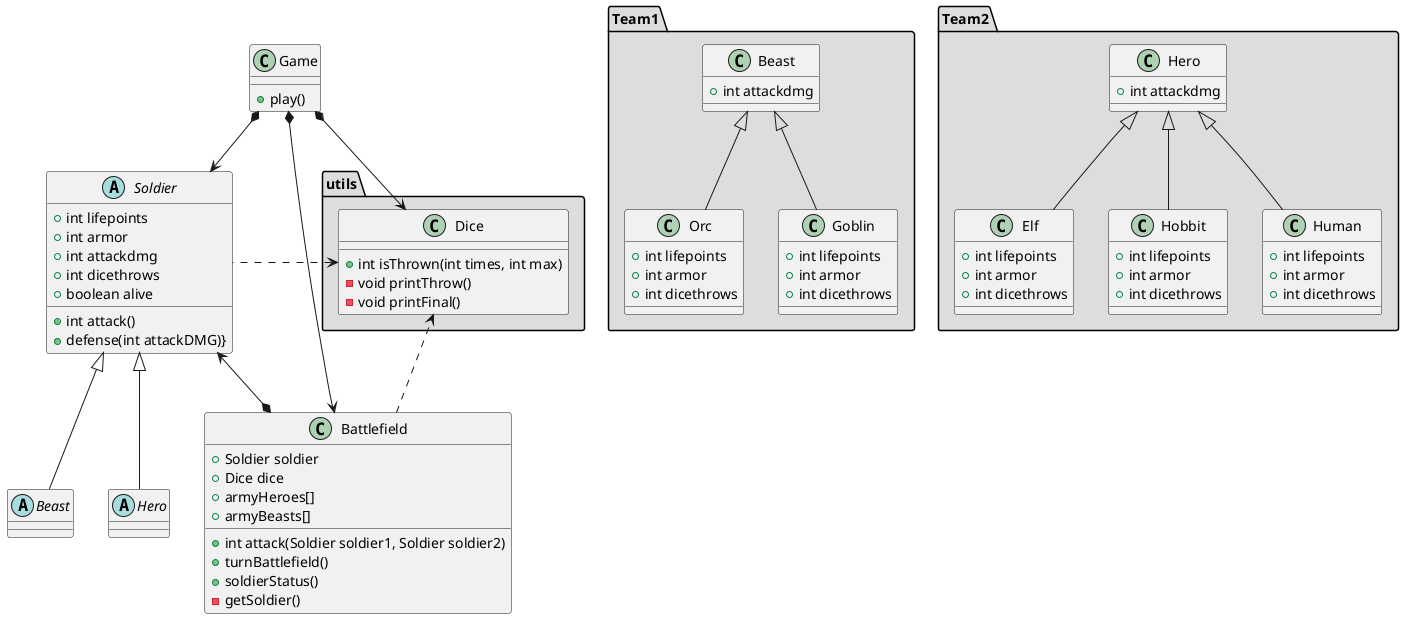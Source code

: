 @startuml LOTR

class Game
abstract class Soldier
abstract class Beast
abstract class Hero


Game *-down-> Soldier
Game *-down-> Battlefield
Game : +play()

package utils #DDDDDD {
    class Dice{
        +int isThrown(int times, int max)
        -void printThrow()
        -void printFinal()
}
}
Dice <-up-* Game
Dice <.. Soldier

class Battlefield{
+ Soldier soldier
+ Dice dice
+ armyHeroes[]
+ armyBeasts[]
+int attack(Soldier soldier1, Soldier soldier2)
+turnBattlefield()
+soldierStatus()
-getSoldier()
}

Battlefield *-up-> Soldier
Battlefield ..> Dice

abstract class Soldier{
    +int lifepoints
    +int armor
    +int attackdmg
    +int dicethrows
    +boolean alive
    +int attack() 
    +defense(int attackDMG)}
}
package Team1 #DDDDDD {
    Soldier <|-down- Beast
    class Beast{
        +int attackdmg
    }
    Beast <|-down- Orc
    Beast <|-down- Goblin
    Class Orc {   
    +int lifepoints
    +int armor
    +int dicethrows
    }
    Class Goblin {   
    +int lifepoints
    +int armor
    +int dicethrows
    }
}

package Team2 #DDDDDD {
    Soldier <|-down- Hero
    class Hero{
        +int attackdmg
    }
    Hero <|-down- Elf
    Hero <|-down- Hobbit
    Hero <|-down- Human
    Class Human {   
    +int lifepoints
    +int armor
    +int dicethrows
    }
    Class Elf {   
    +int lifepoints
    +int armor
    +int dicethrows
    }
    Class Hobbit {   
    +int lifepoints
    +int armor
    +int dicethrows
    }
}


@enduml
